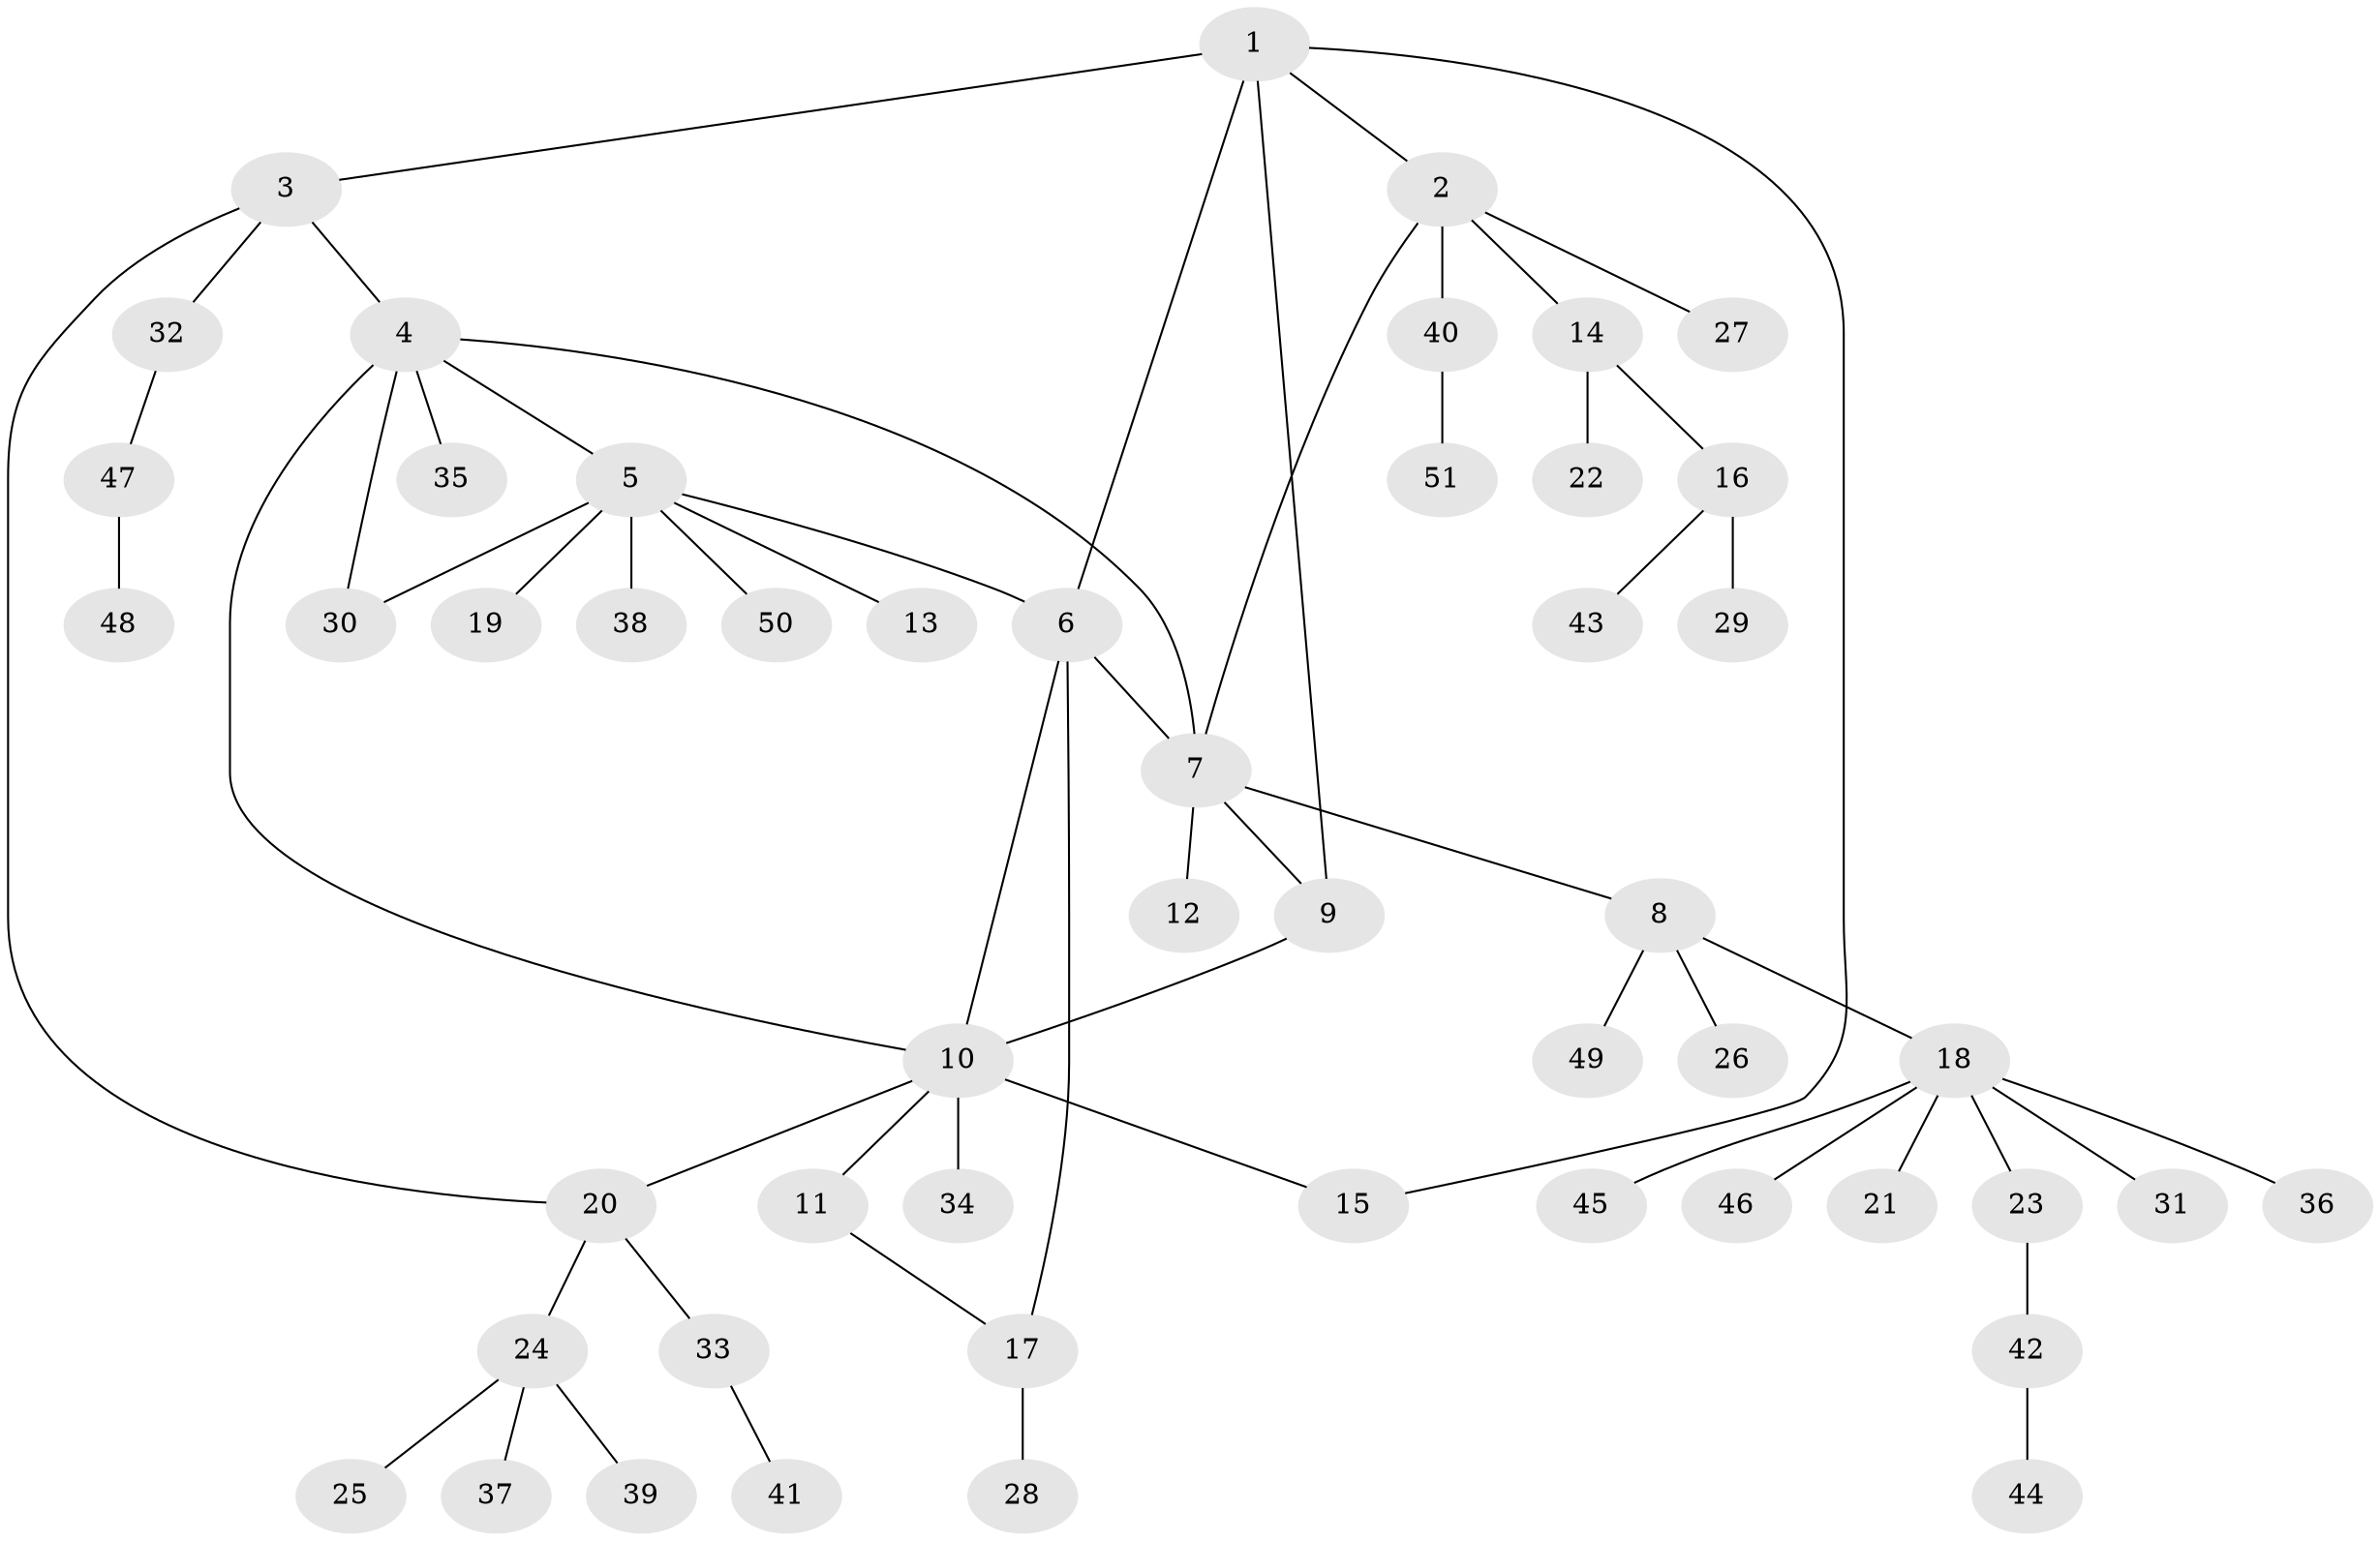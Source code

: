 // coarse degree distribution, {1: 0.5625, 5: 0.125, 4: 0.1875, 2: 0.0625, 3: 0.0625}
// Generated by graph-tools (version 1.1) at 2025/37/03/04/25 23:37:40]
// undirected, 51 vertices, 60 edges
graph export_dot {
  node [color=gray90,style=filled];
  1;
  2;
  3;
  4;
  5;
  6;
  7;
  8;
  9;
  10;
  11;
  12;
  13;
  14;
  15;
  16;
  17;
  18;
  19;
  20;
  21;
  22;
  23;
  24;
  25;
  26;
  27;
  28;
  29;
  30;
  31;
  32;
  33;
  34;
  35;
  36;
  37;
  38;
  39;
  40;
  41;
  42;
  43;
  44;
  45;
  46;
  47;
  48;
  49;
  50;
  51;
  1 -- 2;
  1 -- 3;
  1 -- 6;
  1 -- 9;
  1 -- 15;
  2 -- 7;
  2 -- 14;
  2 -- 27;
  2 -- 40;
  3 -- 4;
  3 -- 20;
  3 -- 32;
  4 -- 5;
  4 -- 7;
  4 -- 10;
  4 -- 30;
  4 -- 35;
  5 -- 6;
  5 -- 13;
  5 -- 19;
  5 -- 30;
  5 -- 38;
  5 -- 50;
  6 -- 7;
  6 -- 10;
  6 -- 17;
  7 -- 8;
  7 -- 9;
  7 -- 12;
  8 -- 18;
  8 -- 26;
  8 -- 49;
  9 -- 10;
  10 -- 11;
  10 -- 15;
  10 -- 20;
  10 -- 34;
  11 -- 17;
  14 -- 16;
  14 -- 22;
  16 -- 29;
  16 -- 43;
  17 -- 28;
  18 -- 21;
  18 -- 23;
  18 -- 31;
  18 -- 36;
  18 -- 45;
  18 -- 46;
  20 -- 24;
  20 -- 33;
  23 -- 42;
  24 -- 25;
  24 -- 37;
  24 -- 39;
  32 -- 47;
  33 -- 41;
  40 -- 51;
  42 -- 44;
  47 -- 48;
}
